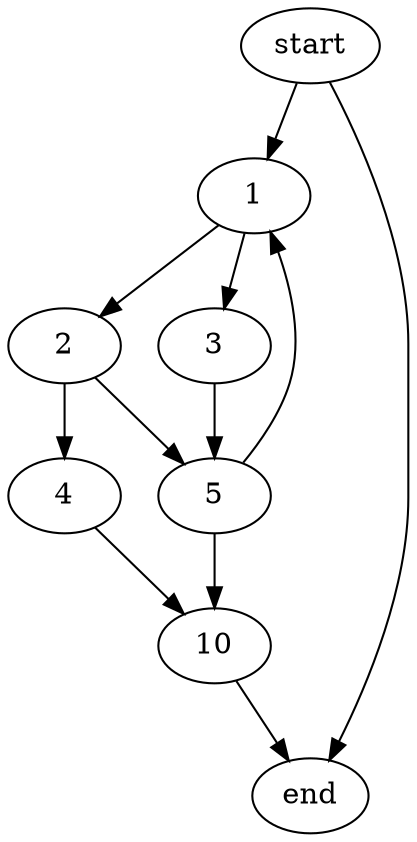 digraph myGraph {
	1 -> 2
	1 -> 3
	2 -> 4
	2 -> 5
	3 -> 5
	4 -> 10
	5 -> 10
	5 -> 1
	start -> end
	start -> 1
	10 -> end
}